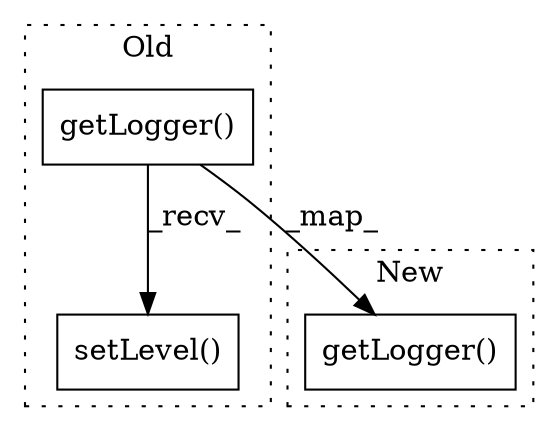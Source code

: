 digraph G {
subgraph cluster0 {
1 [label="getLogger()" a="75" s="852,885" l="18,1" shape="box"];
3 [label="setLevel()" a="75" s="852,909" l="44,1" shape="box"];
label = "Old";
style="dotted";
}
subgraph cluster1 {
2 [label="getLogger()" a="75" s="852,878" l="18,1" shape="box"];
label = "New";
style="dotted";
}
1 -> 2 [label="_map_"];
1 -> 3 [label="_recv_"];
}
